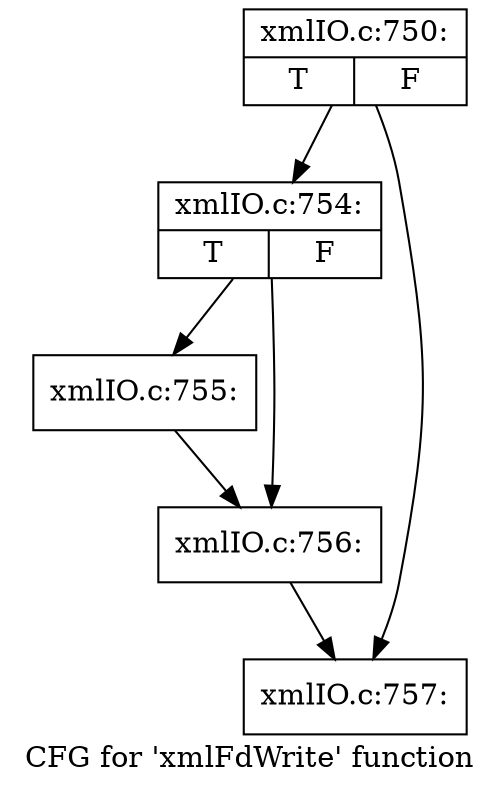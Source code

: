 digraph "CFG for 'xmlFdWrite' function" {
	label="CFG for 'xmlFdWrite' function";

	Node0x55ed348cd820 [shape=record,label="{xmlIO.c:750:|{<s0>T|<s1>F}}"];
	Node0x55ed348cd820 -> Node0x55ed348d14b0;
	Node0x55ed348cd820 -> Node0x55ed348d1500;
	Node0x55ed348d14b0 [shape=record,label="{xmlIO.c:754:|{<s0>T|<s1>F}}"];
	Node0x55ed348d14b0 -> Node0x55ed348d2530;
	Node0x55ed348d14b0 -> Node0x55ed348d2580;
	Node0x55ed348d2530 [shape=record,label="{xmlIO.c:755:}"];
	Node0x55ed348d2530 -> Node0x55ed348d2580;
	Node0x55ed348d2580 [shape=record,label="{xmlIO.c:756:}"];
	Node0x55ed348d2580 -> Node0x55ed348d1500;
	Node0x55ed348d1500 [shape=record,label="{xmlIO.c:757:}"];
}
